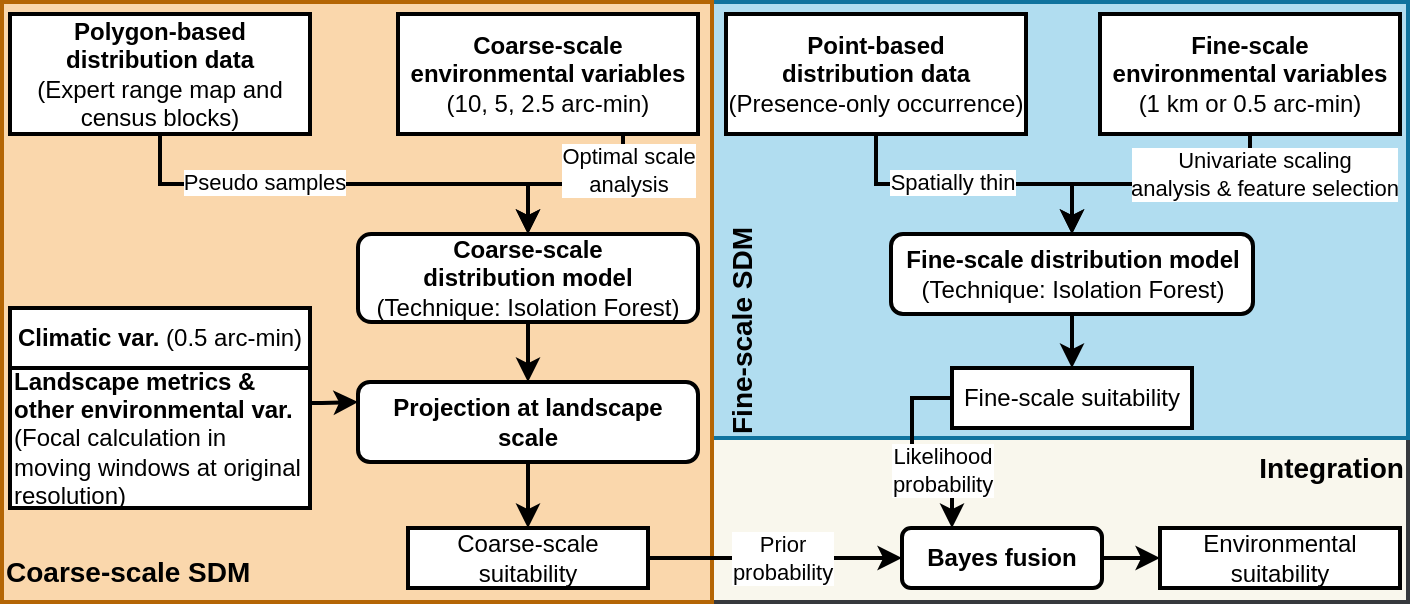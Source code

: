 <mxfile version="22.1.2" type="device">
  <diagram name="Page-1" id="edf60f1a-56cd-e834-aa8a-f176f3a09ee4">
    <mxGraphModel dx="1340" dy="840" grid="1" gridSize="10" guides="1" tooltips="1" connect="1" arrows="1" fold="1" page="1" pageScale="1" pageWidth="1100" pageHeight="850" background="none" math="0" shadow="0">
      <root>
        <mxCell id="0" />
        <mxCell id="1" parent="0" />
        <mxCell id="hAxuNruYNlIUU9rqMdG9-45" value="" style="rounded=0;whiteSpace=wrap;html=1;strokeWidth=2;fillColor=#f9f7ed;strokeColor=#36393d;" parent="1" vertex="1">
          <mxGeometry x="554" y="526" width="348" height="84" as="geometry" />
        </mxCell>
        <mxCell id="hAxuNruYNlIUU9rqMdG9-42" value="" style="rounded=0;whiteSpace=wrap;html=1;strokeWidth=2;fillColor=#b1ddf0;strokeColor=#10739e;" parent="1" vertex="1">
          <mxGeometry x="554" y="310" width="348" height="218" as="geometry" />
        </mxCell>
        <mxCell id="hAxuNruYNlIUU9rqMdG9-40" value="" style="rounded=0;whiteSpace=wrap;html=1;strokeWidth=2;fillColor=#fad7ac;strokeColor=#b46504;" parent="1" vertex="1">
          <mxGeometry x="199" y="310" width="355" height="300" as="geometry" />
        </mxCell>
        <mxCell id="hAxuNruYNlIUU9rqMdG9-13" style="edgeStyle=orthogonalEdgeStyle;rounded=0;orthogonalLoop=1;jettySize=auto;html=1;exitX=0.5;exitY=1;exitDx=0;exitDy=0;strokeWidth=2;" parent="1" source="hAxuNruYNlIUU9rqMdG9-1" target="hAxuNruYNlIUU9rqMdG9-7" edge="1">
          <mxGeometry relative="1" as="geometry" />
        </mxCell>
        <mxCell id="hAxuNruYNlIUU9rqMdG9-63" value="Pseudo samples" style="edgeLabel;html=1;align=center;verticalAlign=middle;resizable=0;points=[];fontSize=11;" parent="hAxuNruYNlIUU9rqMdG9-13" vertex="1" connectable="0">
          <mxGeometry x="-0.547" y="1" relative="1" as="geometry">
            <mxPoint x="24" as="offset" />
          </mxGeometry>
        </mxCell>
        <mxCell id="hAxuNruYNlIUU9rqMdG9-1" value="&lt;b&gt;Polygon-based distribution data&lt;/b&gt;&lt;br&gt;(Expert range map and census blocks)" style="rounded=0;whiteSpace=wrap;html=1;strokeWidth=2;" parent="1" vertex="1">
          <mxGeometry x="203" y="316" width="150" height="60" as="geometry" />
        </mxCell>
        <mxCell id="hAxuNruYNlIUU9rqMdG9-49" style="edgeStyle=orthogonalEdgeStyle;rounded=0;orthogonalLoop=1;jettySize=auto;html=1;exitX=0.75;exitY=1;exitDx=0;exitDy=0;entryX=0.5;entryY=0;entryDx=0;entryDy=0;strokeWidth=2;fontSize=14;" parent="1" source="hAxuNruYNlIUU9rqMdG9-3" target="hAxuNruYNlIUU9rqMdG9-7" edge="1">
          <mxGeometry relative="1" as="geometry" />
        </mxCell>
        <mxCell id="hAxuNruYNlIUU9rqMdG9-50" value="Optimal scale&lt;br style=&quot;border-color: var(--border-color); font-size: 11px;&quot;&gt;&lt;span style=&quot;font-size: 11px;&quot;&gt;analysis&lt;/span&gt;" style="edgeLabel;html=1;align=center;verticalAlign=middle;resizable=0;points=[];fontSize=11;" parent="hAxuNruYNlIUU9rqMdG9-49" vertex="1" connectable="0">
          <mxGeometry x="-0.631" relative="1" as="geometry">
            <mxPoint x="2" as="offset" />
          </mxGeometry>
        </mxCell>
        <mxCell id="hAxuNruYNlIUU9rqMdG9-3" value="&lt;b&gt;Coarse-scale&lt;br&gt;environmental variables&lt;/b&gt;&lt;br&gt;(10, 5, 2.5 arc-min)" style="rounded=0;whiteSpace=wrap;html=1;strokeWidth=2;" parent="1" vertex="1">
          <mxGeometry x="397" y="316" width="150" height="60" as="geometry" />
        </mxCell>
        <mxCell id="hAxuNruYNlIUU9rqMdG9-18" style="edgeStyle=orthogonalEdgeStyle;rounded=0;orthogonalLoop=1;jettySize=auto;html=1;exitX=0.5;exitY=1;exitDx=0;exitDy=0;entryX=0.5;entryY=0;entryDx=0;entryDy=0;strokeWidth=2;" parent="1" source="hAxuNruYNlIUU9rqMdG9-7" target="hAxuNruYNlIUU9rqMdG9-9" edge="1">
          <mxGeometry relative="1" as="geometry" />
        </mxCell>
        <mxCell id="hAxuNruYNlIUU9rqMdG9-7" value="&lt;b&gt;Coarse-scale &lt;br&gt;distribution model&lt;/b&gt;&lt;br&gt;(Technique: Isolation Forest)" style="rounded=1;whiteSpace=wrap;html=1;strokeWidth=2;" parent="1" vertex="1">
          <mxGeometry x="377" y="426" width="170" height="44" as="geometry" />
        </mxCell>
        <mxCell id="hAxuNruYNlIUU9rqMdG9-30" style="edgeStyle=orthogonalEdgeStyle;rounded=0;orthogonalLoop=1;jettySize=auto;html=1;exitX=0.5;exitY=1;exitDx=0;exitDy=0;entryX=0.5;entryY=0;entryDx=0;entryDy=0;strokeWidth=2;" parent="1" source="hAxuNruYNlIUU9rqMdG9-9" target="hAxuNruYNlIUU9rqMdG9-28" edge="1">
          <mxGeometry relative="1" as="geometry" />
        </mxCell>
        <mxCell id="hAxuNruYNlIUU9rqMdG9-9" value="&lt;b&gt;Projection at landscape scale&lt;/b&gt;" style="rounded=1;whiteSpace=wrap;html=1;strokeWidth=2;" parent="1" vertex="1">
          <mxGeometry x="377" y="500" width="170" height="40" as="geometry" />
        </mxCell>
        <mxCell id="hAxuNruYNlIUU9rqMdG9-19" style="edgeStyle=orthogonalEdgeStyle;rounded=0;orthogonalLoop=1;jettySize=auto;html=1;exitX=0.5;exitY=1;exitDx=0;exitDy=0;strokeWidth=2;" parent="1" source="hAxuNruYNlIUU9rqMdG9-20" target="hAxuNruYNlIUU9rqMdG9-25" edge="1">
          <mxGeometry relative="1" as="geometry" />
        </mxCell>
        <mxCell id="D5ATWHd9xAyf0Y9bD6al-1" value="Spatially thin" style="edgeLabel;html=1;align=center;verticalAlign=middle;resizable=0;points=[];" parent="hAxuNruYNlIUU9rqMdG9-19" vertex="1" connectable="0">
          <mxGeometry x="-0.257" y="1" relative="1" as="geometry">
            <mxPoint x="8" as="offset" />
          </mxGeometry>
        </mxCell>
        <mxCell id="hAxuNruYNlIUU9rqMdG9-20" value="&lt;b&gt;Point-based &lt;br&gt;distribution data&lt;/b&gt;&lt;br&gt;(Presence-only occurrence)" style="rounded=0;whiteSpace=wrap;html=1;strokeWidth=2;" parent="1" vertex="1">
          <mxGeometry x="561" y="316" width="150" height="60" as="geometry" />
        </mxCell>
        <mxCell id="hAxuNruYNlIUU9rqMdG9-21" style="edgeStyle=orthogonalEdgeStyle;rounded=0;orthogonalLoop=1;jettySize=auto;html=1;entryX=0.5;entryY=0;entryDx=0;entryDy=0;strokeWidth=2;" parent="1" source="hAxuNruYNlIUU9rqMdG9-23" target="hAxuNruYNlIUU9rqMdG9-25" edge="1">
          <mxGeometry relative="1" as="geometry" />
        </mxCell>
        <mxCell id="hAxuNruYNlIUU9rqMdG9-22" value="Univariate scaling&lt;br&gt;analysis &amp;amp; feature selection" style="edgeLabel;html=1;align=center;verticalAlign=middle;resizable=0;points=[];" parent="hAxuNruYNlIUU9rqMdG9-21" vertex="1" connectable="0">
          <mxGeometry x="-0.014" y="-2" relative="1" as="geometry">
            <mxPoint x="50" y="-3" as="offset" />
          </mxGeometry>
        </mxCell>
        <mxCell id="hAxuNruYNlIUU9rqMdG9-23" value="&lt;b&gt;Fine-scale&lt;br&gt;environmental variables&lt;/b&gt;&lt;br&gt;(1 km or 0.5 arc-min)" style="rounded=0;whiteSpace=wrap;html=1;strokeWidth=2;" parent="1" vertex="1">
          <mxGeometry x="748" y="316" width="150" height="60" as="geometry" />
        </mxCell>
        <mxCell id="hAxuNruYNlIUU9rqMdG9-31" style="edgeStyle=orthogonalEdgeStyle;rounded=0;orthogonalLoop=1;jettySize=auto;html=1;exitX=0.5;exitY=1;exitDx=0;exitDy=0;strokeWidth=2;" parent="1" source="hAxuNruYNlIUU9rqMdG9-25" target="hAxuNruYNlIUU9rqMdG9-29" edge="1">
          <mxGeometry relative="1" as="geometry" />
        </mxCell>
        <mxCell id="hAxuNruYNlIUU9rqMdG9-25" value="&lt;b&gt;Fine-scale distribution model&lt;/b&gt;&lt;br&gt;(Technique: Isolation Forest)" style="rounded=1;whiteSpace=wrap;html=1;strokeWidth=2;" parent="1" vertex="1">
          <mxGeometry x="643.5" y="426" width="181" height="40" as="geometry" />
        </mxCell>
        <mxCell id="hAxuNruYNlIUU9rqMdG9-35" style="edgeStyle=orthogonalEdgeStyle;rounded=0;orthogonalLoop=1;jettySize=auto;html=1;exitX=1;exitY=0.5;exitDx=0;exitDy=0;entryX=0;entryY=0.5;entryDx=0;entryDy=0;strokeWidth=2;" parent="1" source="hAxuNruYNlIUU9rqMdG9-28" target="hAxuNruYNlIUU9rqMdG9-33" edge="1">
          <mxGeometry relative="1" as="geometry" />
        </mxCell>
        <mxCell id="hAxuNruYNlIUU9rqMdG9-44" value="Prior&lt;br&gt;probability" style="edgeLabel;html=1;align=center;verticalAlign=middle;resizable=0;points=[];" parent="hAxuNruYNlIUU9rqMdG9-35" vertex="1" connectable="0">
          <mxGeometry x="0.341" relative="1" as="geometry">
            <mxPoint x="-18" as="offset" />
          </mxGeometry>
        </mxCell>
        <mxCell id="hAxuNruYNlIUU9rqMdG9-28" value="Coarse-scale suitability" style="rounded=0;whiteSpace=wrap;html=1;strokeWidth=2;" parent="1" vertex="1">
          <mxGeometry x="402" y="573" width="120" height="30" as="geometry" />
        </mxCell>
        <mxCell id="hAxuNruYNlIUU9rqMdG9-34" style="edgeStyle=orthogonalEdgeStyle;rounded=0;orthogonalLoop=1;jettySize=auto;html=1;exitX=0;exitY=0.5;exitDx=0;exitDy=0;entryX=0.25;entryY=0;entryDx=0;entryDy=0;strokeWidth=2;" parent="1" source="hAxuNruYNlIUU9rqMdG9-29" target="hAxuNruYNlIUU9rqMdG9-33" edge="1">
          <mxGeometry relative="1" as="geometry" />
        </mxCell>
        <mxCell id="hAxuNruYNlIUU9rqMdG9-38" value="Likelihood &lt;br&gt;probability" style="edgeLabel;html=1;align=center;verticalAlign=middle;resizable=0;points=[];" parent="hAxuNruYNlIUU9rqMdG9-34" vertex="1" connectable="0">
          <mxGeometry x="0.681" y="-1" relative="1" as="geometry">
            <mxPoint x="-4" y="-13" as="offset" />
          </mxGeometry>
        </mxCell>
        <mxCell id="hAxuNruYNlIUU9rqMdG9-29" value="Fine-scale suitability" style="rounded=0;whiteSpace=wrap;html=1;strokeWidth=2;" parent="1" vertex="1">
          <mxGeometry x="674" y="493" width="120" height="30" as="geometry" />
        </mxCell>
        <mxCell id="hAxuNruYNlIUU9rqMdG9-37" style="edgeStyle=orthogonalEdgeStyle;rounded=0;orthogonalLoop=1;jettySize=auto;html=1;exitX=1;exitY=0.5;exitDx=0;exitDy=0;entryX=0;entryY=0.5;entryDx=0;entryDy=0;strokeWidth=2;" parent="1" source="hAxuNruYNlIUU9rqMdG9-33" target="hAxuNruYNlIUU9rqMdG9-36" edge="1">
          <mxGeometry relative="1" as="geometry" />
        </mxCell>
        <mxCell id="hAxuNruYNlIUU9rqMdG9-33" value="&lt;b&gt;Bayes fusion&lt;/b&gt;" style="rounded=1;whiteSpace=wrap;html=1;strokeWidth=2;" parent="1" vertex="1">
          <mxGeometry x="649" y="573" width="100" height="30" as="geometry" />
        </mxCell>
        <mxCell id="hAxuNruYNlIUU9rqMdG9-36" value="Environmental suitability" style="rounded=0;whiteSpace=wrap;html=1;strokeWidth=2;" parent="1" vertex="1">
          <mxGeometry x="778" y="573" width="120" height="30" as="geometry" />
        </mxCell>
        <mxCell id="hAxuNruYNlIUU9rqMdG9-46" value="Coarse-scale SDM" style="text;html=1;strokeColor=none;fillColor=none;align=left;verticalAlign=middle;whiteSpace=wrap;rounded=0;rotation=0;fontSize=14;fontStyle=1" parent="1" vertex="1">
          <mxGeometry x="199" y="580" width="131" height="30" as="geometry" />
        </mxCell>
        <mxCell id="hAxuNruYNlIUU9rqMdG9-47" value="Fine-scale SDM" style="text;html=1;strokeColor=none;fillColor=none;align=left;verticalAlign=middle;whiteSpace=wrap;rounded=0;rotation=-90;fontSize=14;fontStyle=1" parent="1" vertex="1">
          <mxGeometry x="509" y="453" width="120" height="30" as="geometry" />
        </mxCell>
        <mxCell id="hAxuNruYNlIUU9rqMdG9-48" value="Integration" style="text;html=1;strokeColor=none;fillColor=none;align=right;verticalAlign=middle;whiteSpace=wrap;rounded=0;rotation=0;fontSize=14;fontStyle=1" parent="1" vertex="1">
          <mxGeometry x="782" y="528" width="120" height="30" as="geometry" />
        </mxCell>
        <mxCell id="hAxuNruYNlIUU9rqMdG9-51" value="&lt;b&gt;Climatic var.&lt;/b&gt; (0.5 arc-min)" style="rounded=0;whiteSpace=wrap;html=1;strokeWidth=2;fontStyle=0" parent="1" vertex="1">
          <mxGeometry x="203" y="463" width="150" height="30" as="geometry" />
        </mxCell>
        <mxCell id="hAxuNruYNlIUU9rqMdG9-55" style="edgeStyle=orthogonalEdgeStyle;rounded=0;orthogonalLoop=1;jettySize=auto;html=1;exitX=1;exitY=0.25;exitDx=0;exitDy=0;entryX=0;entryY=0.25;entryDx=0;entryDy=0;strokeWidth=2;fontSize=11;" parent="1" source="hAxuNruYNlIUU9rqMdG9-52" target="hAxuNruYNlIUU9rqMdG9-9" edge="1">
          <mxGeometry relative="1" as="geometry">
            <Array as="points">
              <mxPoint x="359" y="510" />
            </Array>
          </mxGeometry>
        </mxCell>
        <mxCell id="hAxuNruYNlIUU9rqMdG9-52" value="&lt;span&gt;&lt;b&gt;Landscape metrics &amp;amp; &lt;br&gt;other environmental var. &lt;/b&gt;&lt;br&gt;(&lt;/span&gt;Focal calculation in moving windows at original resolution)" style="rounded=0;whiteSpace=wrap;html=1;strokeWidth=2;fontStyle=0;align=left;" parent="1" vertex="1">
          <mxGeometry x="203" y="493" width="150" height="70" as="geometry" />
        </mxCell>
      </root>
    </mxGraphModel>
  </diagram>
</mxfile>
